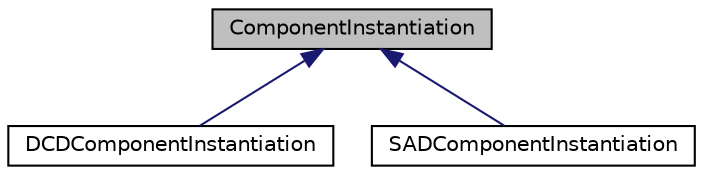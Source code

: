 digraph "ComponentInstantiation"
{
 // INTERACTIVE_SVG=YES
  edge [fontname="Helvetica",fontsize="10",labelfontname="Helvetica",labelfontsize="10"];
  node [fontname="Helvetica",fontsize="10",shape=record];
  Node1 [label="ComponentInstantiation",height=0.2,width=0.4,color="black", fillcolor="grey75", style="filled", fontcolor="black"];
  Node1 -> Node2 [dir="back",color="midnightblue",fontsize="10",style="solid",fontname="Helvetica"];
  Node2 [label="DCDComponentInstantiation",height=0.2,width=0.4,color="black", fillcolor="white", style="filled",URL="$class_d_c_d_component_instantiation.html",tooltip="class OPENSCA_PARSER_API DCDComponentInstantiation:public ComponentInstantiation "];
  Node1 -> Node3 [dir="back",color="midnightblue",fontsize="10",style="solid",fontname="Helvetica"];
  Node3 [label="SADComponentInstantiation",height=0.2,width=0.4,color="black", fillcolor="white", style="filled",URL="$class_s_a_d_component_instantiation.html",tooltip="class openscaPARSER_API SADComponentInstantiation:public ComponentInstantiation "];
}
